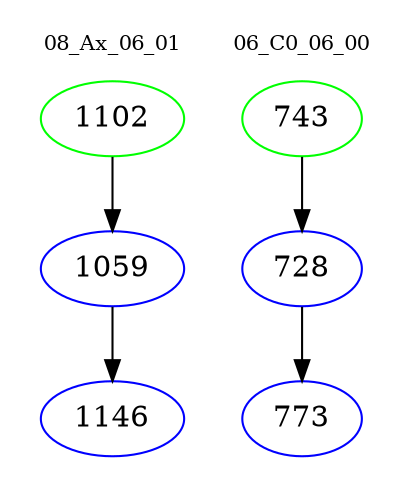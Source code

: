 digraph{
subgraph cluster_0 {
color = white
label = "08_Ax_06_01";
fontsize=10;
T0_1102 [label="1102", color="green"]
T0_1102 -> T0_1059 [color="black"]
T0_1059 [label="1059", color="blue"]
T0_1059 -> T0_1146 [color="black"]
T0_1146 [label="1146", color="blue"]
}
subgraph cluster_1 {
color = white
label = "06_C0_06_00";
fontsize=10;
T1_743 [label="743", color="green"]
T1_743 -> T1_728 [color="black"]
T1_728 [label="728", color="blue"]
T1_728 -> T1_773 [color="black"]
T1_773 [label="773", color="blue"]
}
}
